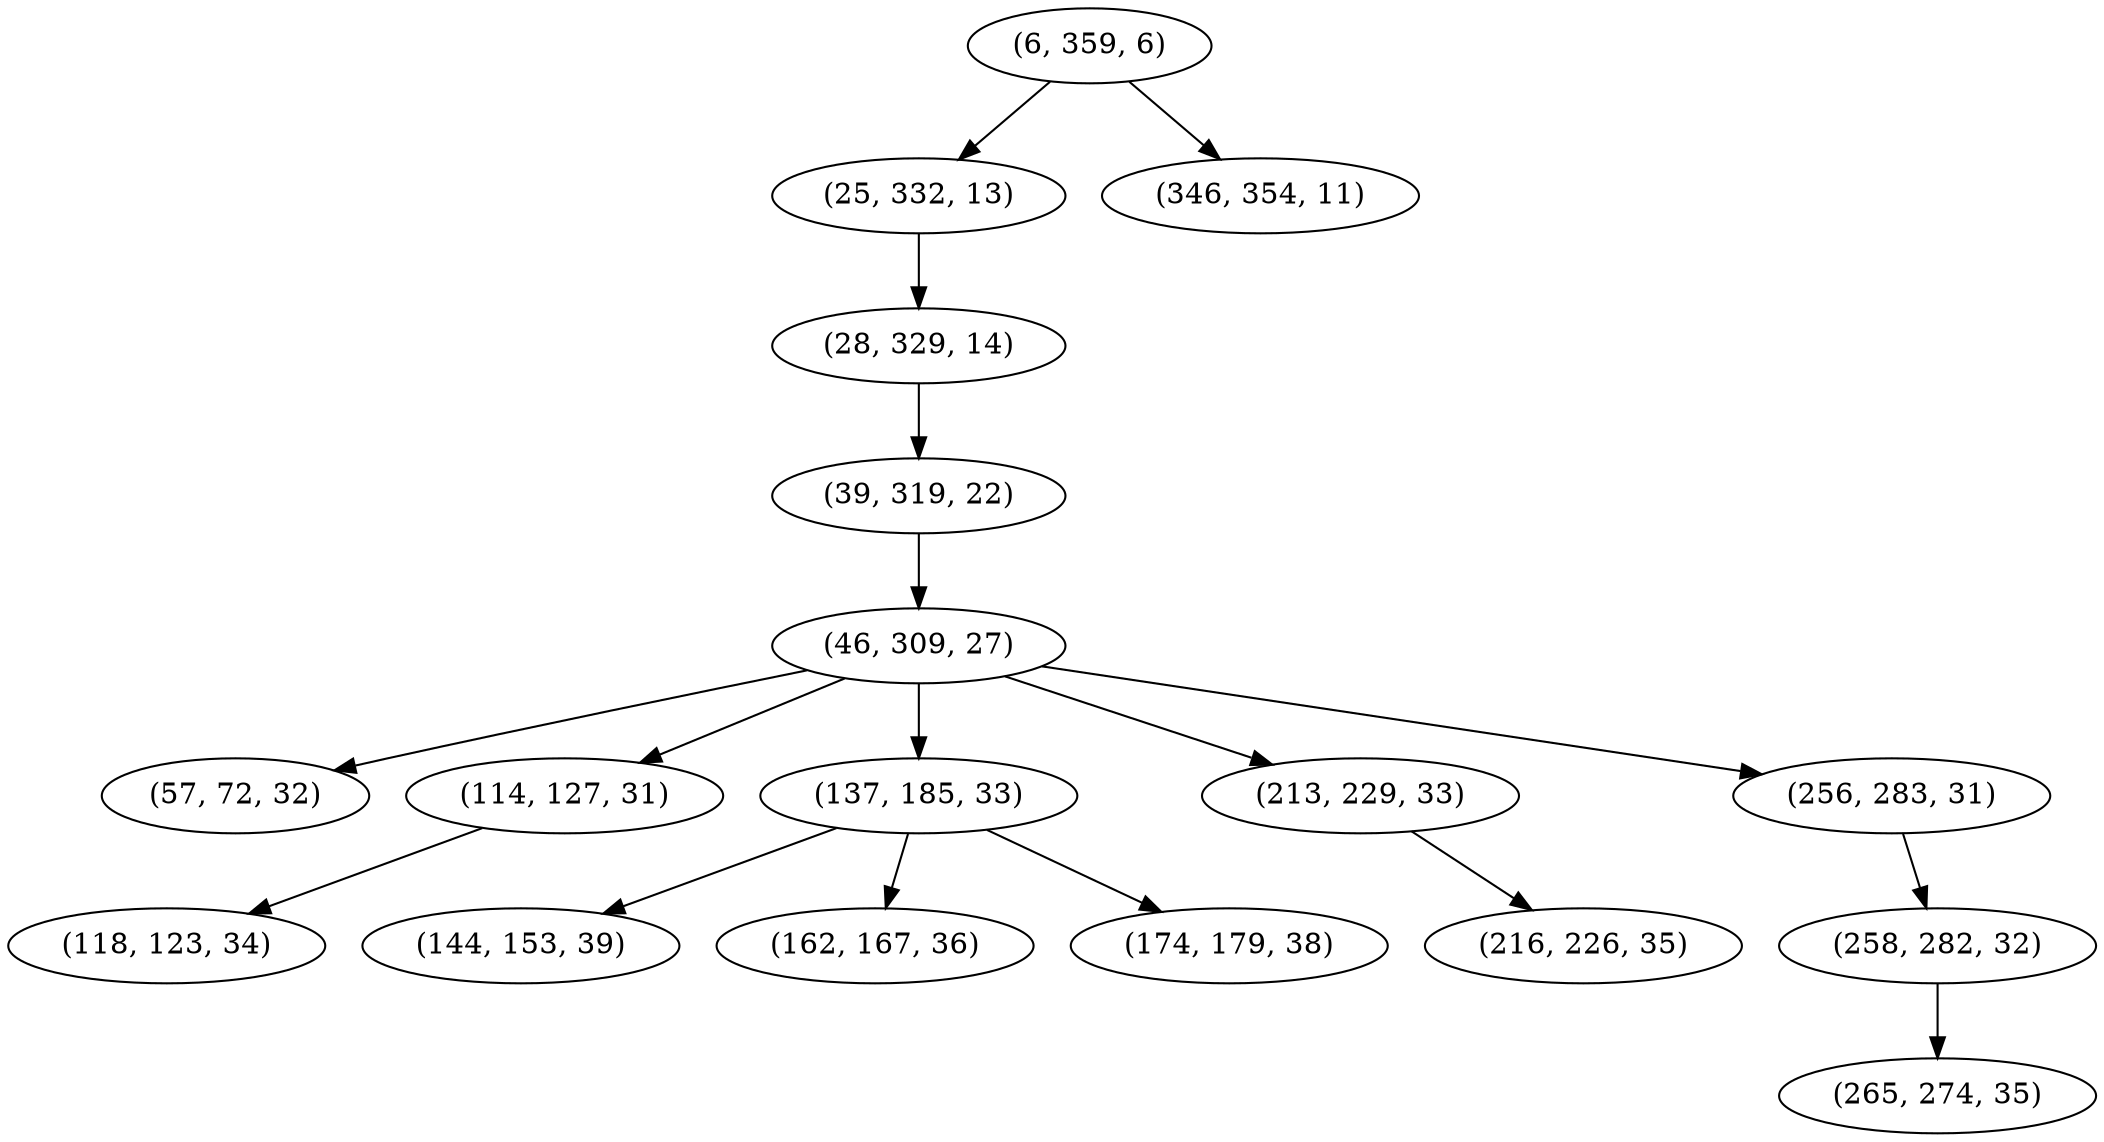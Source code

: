 digraph tree {
    "(6, 359, 6)";
    "(25, 332, 13)";
    "(28, 329, 14)";
    "(39, 319, 22)";
    "(46, 309, 27)";
    "(57, 72, 32)";
    "(114, 127, 31)";
    "(118, 123, 34)";
    "(137, 185, 33)";
    "(144, 153, 39)";
    "(162, 167, 36)";
    "(174, 179, 38)";
    "(213, 229, 33)";
    "(216, 226, 35)";
    "(256, 283, 31)";
    "(258, 282, 32)";
    "(265, 274, 35)";
    "(346, 354, 11)";
    "(6, 359, 6)" -> "(25, 332, 13)";
    "(6, 359, 6)" -> "(346, 354, 11)";
    "(25, 332, 13)" -> "(28, 329, 14)";
    "(28, 329, 14)" -> "(39, 319, 22)";
    "(39, 319, 22)" -> "(46, 309, 27)";
    "(46, 309, 27)" -> "(57, 72, 32)";
    "(46, 309, 27)" -> "(114, 127, 31)";
    "(46, 309, 27)" -> "(137, 185, 33)";
    "(46, 309, 27)" -> "(213, 229, 33)";
    "(46, 309, 27)" -> "(256, 283, 31)";
    "(114, 127, 31)" -> "(118, 123, 34)";
    "(137, 185, 33)" -> "(144, 153, 39)";
    "(137, 185, 33)" -> "(162, 167, 36)";
    "(137, 185, 33)" -> "(174, 179, 38)";
    "(213, 229, 33)" -> "(216, 226, 35)";
    "(256, 283, 31)" -> "(258, 282, 32)";
    "(258, 282, 32)" -> "(265, 274, 35)";
}
